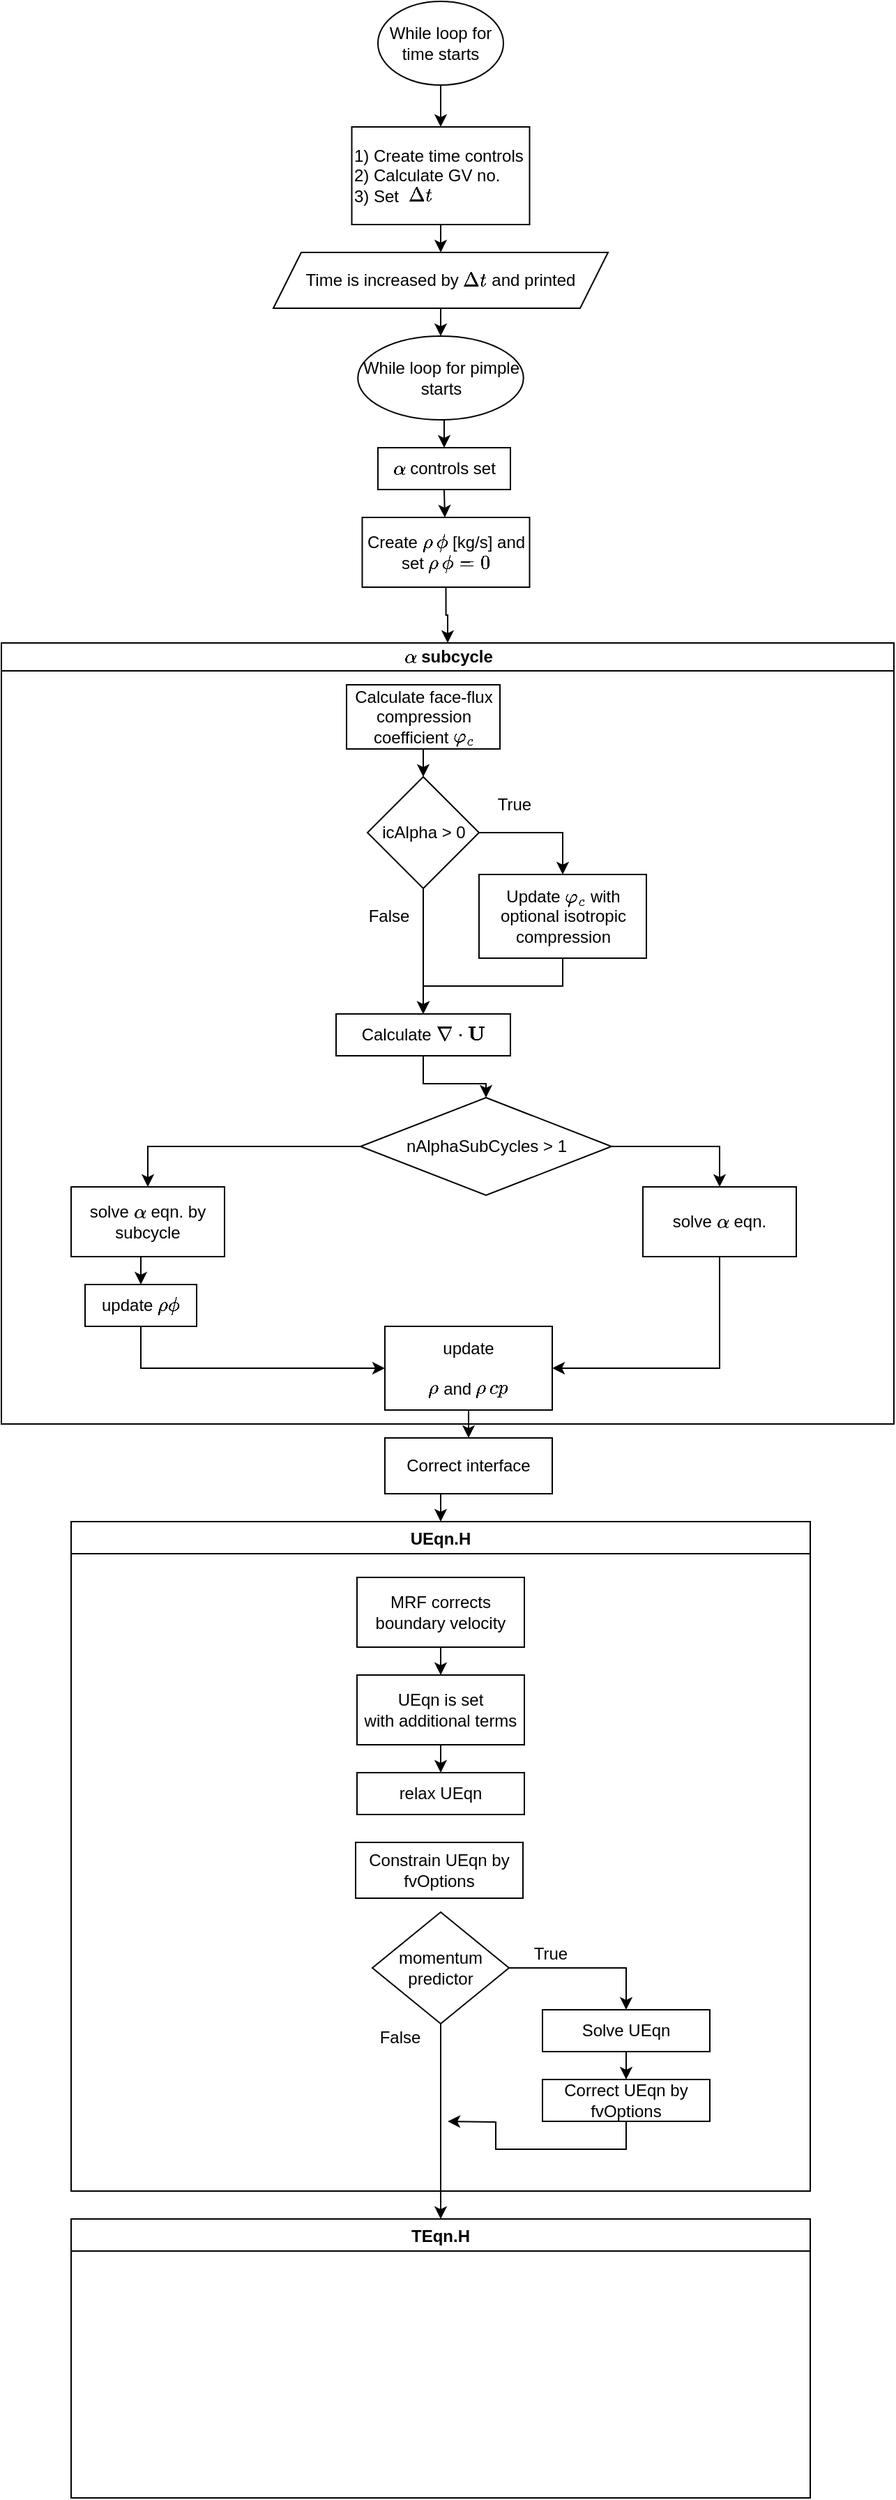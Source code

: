 <mxfile version="14.3.0" type="device"><diagram id="Rym5N9LAGHmapoCSd85f" name="Page-1"><mxGraphModel dx="1483" dy="800" grid="1" gridSize="10" guides="1" tooltips="1" connect="1" arrows="1" fold="1" page="1" pageScale="1" pageWidth="850" pageHeight="10000" math="1" shadow="0"><root><mxCell id="0"/><mxCell id="1" parent="0"/><mxCell id="AACT0-iEWtSOSLSEupFS-4" style="edgeStyle=orthogonalEdgeStyle;rounded=0;orthogonalLoop=1;jettySize=auto;html=1;exitX=0.5;exitY=1;exitDx=0;exitDy=0;entryX=0.5;entryY=0;entryDx=0;entryDy=0;" parent="1" source="AACT0-iEWtSOSLSEupFS-1" target="AACT0-iEWtSOSLSEupFS-2" edge="1"><mxGeometry relative="1" as="geometry"/></mxCell><mxCell id="AACT0-iEWtSOSLSEupFS-1" value="While loop for time starts" style="ellipse;whiteSpace=wrap;html=1;" parent="1" vertex="1"><mxGeometry x="360" y="20" width="90" height="60" as="geometry"/></mxCell><mxCell id="AACT0-iEWtSOSLSEupFS-7" style="edgeStyle=orthogonalEdgeStyle;rounded=0;orthogonalLoop=1;jettySize=auto;html=1;exitX=0.5;exitY=1;exitDx=0;exitDy=0;entryX=0.5;entryY=0;entryDx=0;entryDy=0;" parent="1" source="AACT0-iEWtSOSLSEupFS-2" target="AACT0-iEWtSOSLSEupFS-5" edge="1"><mxGeometry relative="1" as="geometry"/></mxCell><mxCell id="AACT0-iEWtSOSLSEupFS-2" value="&lt;div align=&quot;left&quot;&gt;1) Create time controls&lt;/div&gt;&lt;div align=&quot;left&quot;&gt;2) Calculate GV no.&lt;/div&gt;&lt;div align=&quot;left&quot;&gt;3) Set&amp;nbsp; `\Delta t`&lt;br&gt;&lt;/div&gt;" style="rounded=0;whiteSpace=wrap;html=1;align=left;" parent="1" vertex="1"><mxGeometry x="341.25" y="110" width="127.5" height="70" as="geometry"/></mxCell><mxCell id="AACT0-iEWtSOSLSEupFS-10" style="edgeStyle=orthogonalEdgeStyle;rounded=0;orthogonalLoop=1;jettySize=auto;html=1;exitX=0.5;exitY=1;exitDx=0;exitDy=0;entryX=0.5;entryY=0;entryDx=0;entryDy=0;" parent="1" source="AACT0-iEWtSOSLSEupFS-5" target="AACT0-iEWtSOSLSEupFS-8" edge="1"><mxGeometry relative="1" as="geometry"/></mxCell><mxCell id="AACT0-iEWtSOSLSEupFS-5" value="Time is increased by `\Delta t` and printed" style="shape=parallelogram;perimeter=parallelogramPerimeter;whiteSpace=wrap;html=1;fixedSize=1;" parent="1" vertex="1"><mxGeometry x="285" y="200" width="240" height="40" as="geometry"/></mxCell><mxCell id="AACT0-iEWtSOSLSEupFS-15" style="edgeStyle=orthogonalEdgeStyle;rounded=0;orthogonalLoop=1;jettySize=auto;html=1;exitX=0.5;exitY=1;exitDx=0;exitDy=0;entryX=0.5;entryY=0;entryDx=0;entryDy=0;" parent="1" source="AACT0-iEWtSOSLSEupFS-8" target="AACT0-iEWtSOSLSEupFS-11" edge="1"><mxGeometry relative="1" as="geometry"/></mxCell><mxCell id="AACT0-iEWtSOSLSEupFS-8" value="While loop for pimple starts" style="ellipse;whiteSpace=wrap;html=1;" parent="1" vertex="1"><mxGeometry x="345.63" y="260" width="118.75" height="60" as="geometry"/></mxCell><mxCell id="AACT0-iEWtSOSLSEupFS-18" style="edgeStyle=orthogonalEdgeStyle;rounded=0;orthogonalLoop=1;jettySize=auto;html=1;exitX=0.5;exitY=1;exitDx=0;exitDy=0;" parent="1" source="AACT0-iEWtSOSLSEupFS-11" edge="1"><mxGeometry relative="1" as="geometry"><mxPoint x="408" y="390" as="targetPoint"/></mxGeometry></mxCell><mxCell id="AACT0-iEWtSOSLSEupFS-11" value="`\alpha` controls set" style="rounded=0;whiteSpace=wrap;html=1;" parent="1" vertex="1"><mxGeometry x="360" y="340" width="95" height="30" as="geometry"/></mxCell><mxCell id="AACT0-iEWtSOSLSEupFS-38" style="edgeStyle=orthogonalEdgeStyle;rounded=0;orthogonalLoop=1;jettySize=auto;html=1;exitX=0.5;exitY=1;exitDx=0;exitDy=0;entryX=0.5;entryY=0;entryDx=0;entryDy=0;" parent="1" source="AACT0-iEWtSOSLSEupFS-16" target="AACT0-iEWtSOSLSEupFS-34" edge="1"><mxGeometry relative="1" as="geometry"/></mxCell><mxCell id="AACT0-iEWtSOSLSEupFS-16" value="Create \(\rho\,\phi\) [kg/s] and set \(\rho\,\phi = 0\)" style="rounded=0;whiteSpace=wrap;html=1;" parent="1" vertex="1"><mxGeometry x="348.75" y="390" width="120" height="50" as="geometry"/></mxCell><mxCell id="AACT0-iEWtSOSLSEupFS-34" value="\(\alpha\) subcycle" style="swimlane;html=1;startSize=20;horizontal=1;containerType=tree;" parent="1" vertex="1"><mxGeometry x="90" y="480" width="640" height="560" as="geometry"><mxRectangle x="90" y="480" width="160" height="20" as="alternateBounds"/></mxGeometry></mxCell><mxCell id="AACT0-iEWtSOSLSEupFS-42" style="edgeStyle=orthogonalEdgeStyle;rounded=0;orthogonalLoop=1;jettySize=auto;html=1;exitX=0.5;exitY=1;exitDx=0;exitDy=0;entryX=0.5;entryY=0;entryDx=0;entryDy=0;" parent="AACT0-iEWtSOSLSEupFS-34" source="AACT0-iEWtSOSLSEupFS-20" target="AACT0-iEWtSOSLSEupFS-41" edge="1"><mxGeometry relative="1" as="geometry"/></mxCell><mxCell id="AACT0-iEWtSOSLSEupFS-20" value="Calculate face-flux compression coefficient \(\varphi_c\)" style="whiteSpace=wrap;html=1;" parent="AACT0-iEWtSOSLSEupFS-34" vertex="1"><mxGeometry x="247.5" y="30" width="110" height="46" as="geometry"/></mxCell><mxCell id="AACT0-iEWtSOSLSEupFS-54" style="edgeStyle=orthogonalEdgeStyle;rounded=0;orthogonalLoop=1;jettySize=auto;html=1;exitX=1;exitY=0.5;exitDx=0;exitDy=0;entryX=0.5;entryY=0;entryDx=0;entryDy=0;" parent="AACT0-iEWtSOSLSEupFS-34" source="AACT0-iEWtSOSLSEupFS-41" target="AACT0-iEWtSOSLSEupFS-49" edge="1"><mxGeometry relative="1" as="geometry"/></mxCell><mxCell id="AACT0-iEWtSOSLSEupFS-56" style="edgeStyle=orthogonalEdgeStyle;rounded=0;orthogonalLoop=1;jettySize=auto;html=1;exitX=0.5;exitY=1;exitDx=0;exitDy=0;" parent="AACT0-iEWtSOSLSEupFS-34" source="AACT0-iEWtSOSLSEupFS-41" target="AACT0-iEWtSOSLSEupFS-48" edge="1"><mxGeometry relative="1" as="geometry"/></mxCell><mxCell id="AACT0-iEWtSOSLSEupFS-41" value="icAlpha &amp;gt; 0" style="rhombus;whiteSpace=wrap;html=1;" parent="AACT0-iEWtSOSLSEupFS-34" vertex="1"><mxGeometry x="262.5" y="96" width="80" height="80" as="geometry"/></mxCell><mxCell id="3qTJy4ESTqDtDDObD_JH-3" style="edgeStyle=orthogonalEdgeStyle;rounded=0;orthogonalLoop=1;jettySize=auto;html=1;exitX=0.5;exitY=1;exitDx=0;exitDy=0;entryX=0.5;entryY=0;entryDx=0;entryDy=0;" edge="1" parent="AACT0-iEWtSOSLSEupFS-34" source="AACT0-iEWtSOSLSEupFS-48" target="3qTJy4ESTqDtDDObD_JH-2"><mxGeometry relative="1" as="geometry"/></mxCell><mxCell id="AACT0-iEWtSOSLSEupFS-48" value="Calculate \(\nabla \cdot \mathbf{U}\)" style="rounded=0;whiteSpace=wrap;html=1;" parent="AACT0-iEWtSOSLSEupFS-34" vertex="1"><mxGeometry x="240" y="266" width="125" height="30" as="geometry"/></mxCell><mxCell id="AACT0-iEWtSOSLSEupFS-60" style="edgeStyle=orthogonalEdgeStyle;rounded=0;orthogonalLoop=1;jettySize=auto;html=1;exitX=0.5;exitY=1;exitDx=0;exitDy=0;entryX=0.5;entryY=0;entryDx=0;entryDy=0;" parent="AACT0-iEWtSOSLSEupFS-34" source="AACT0-iEWtSOSLSEupFS-49" target="AACT0-iEWtSOSLSEupFS-48" edge="1"><mxGeometry relative="1" as="geometry"><Array as="points"><mxPoint x="402.5" y="246"/><mxPoint x="302.5" y="246"/></Array></mxGeometry></mxCell><mxCell id="AACT0-iEWtSOSLSEupFS-49" value="Update \(\varphi_c\) with optional isotropic compression" style="rounded=0;whiteSpace=wrap;html=1;" parent="AACT0-iEWtSOSLSEupFS-34" vertex="1"><mxGeometry x="342.5" y="166" width="120" height="60" as="geometry"/></mxCell><mxCell id="AACT0-iEWtSOSLSEupFS-55" value="True" style="text;html=1;strokeColor=none;fillColor=none;align=center;verticalAlign=middle;whiteSpace=wrap;rounded=0;" parent="AACT0-iEWtSOSLSEupFS-34" vertex="1"><mxGeometry x="347.5" y="106" width="40" height="20" as="geometry"/></mxCell><mxCell id="AACT0-iEWtSOSLSEupFS-61" value="False" style="text;html=1;strokeColor=none;fillColor=none;align=center;verticalAlign=middle;whiteSpace=wrap;rounded=0;" parent="AACT0-iEWtSOSLSEupFS-34" vertex="1"><mxGeometry x="257.5" y="186" width="40" height="20" as="geometry"/></mxCell><mxCell id="3qTJy4ESTqDtDDObD_JH-5" style="edgeStyle=orthogonalEdgeStyle;rounded=0;orthogonalLoop=1;jettySize=auto;html=1;exitX=0;exitY=0.5;exitDx=0;exitDy=0;entryX=0.5;entryY=0;entryDx=0;entryDy=0;" edge="1" parent="AACT0-iEWtSOSLSEupFS-34" source="3qTJy4ESTqDtDDObD_JH-2" target="3qTJy4ESTqDtDDObD_JH-4"><mxGeometry relative="1" as="geometry"/></mxCell><mxCell id="3qTJy4ESTqDtDDObD_JH-10" style="edgeStyle=orthogonalEdgeStyle;rounded=0;orthogonalLoop=1;jettySize=auto;html=1;exitX=1;exitY=0.5;exitDx=0;exitDy=0;entryX=0.5;entryY=0;entryDx=0;entryDy=0;" edge="1" parent="AACT0-iEWtSOSLSEupFS-34" source="3qTJy4ESTqDtDDObD_JH-2" target="3qTJy4ESTqDtDDObD_JH-9"><mxGeometry relative="1" as="geometry"/></mxCell><mxCell id="3qTJy4ESTqDtDDObD_JH-2" value="nAlphaSubCycles &amp;gt; 1" style="rhombus;whiteSpace=wrap;html=1;" vertex="1" parent="AACT0-iEWtSOSLSEupFS-34"><mxGeometry x="257.5" y="326" width="180" height="70" as="geometry"/></mxCell><mxCell id="3qTJy4ESTqDtDDObD_JH-7" style="edgeStyle=orthogonalEdgeStyle;rounded=0;orthogonalLoop=1;jettySize=auto;html=1;exitX=0.5;exitY=1;exitDx=0;exitDy=0;entryX=0.5;entryY=0;entryDx=0;entryDy=0;" edge="1" parent="AACT0-iEWtSOSLSEupFS-34" source="3qTJy4ESTqDtDDObD_JH-4" target="3qTJy4ESTqDtDDObD_JH-6"><mxGeometry relative="1" as="geometry"/></mxCell><mxCell id="3qTJy4ESTqDtDDObD_JH-4" value="solve \(\alpha\) eqn. by subcycle" style="rounded=0;whiteSpace=wrap;html=1;" vertex="1" parent="AACT0-iEWtSOSLSEupFS-34"><mxGeometry x="50" y="390" width="110" height="50" as="geometry"/></mxCell><mxCell id="3qTJy4ESTqDtDDObD_JH-12" style="edgeStyle=orthogonalEdgeStyle;rounded=0;orthogonalLoop=1;jettySize=auto;html=1;exitX=0.5;exitY=1;exitDx=0;exitDy=0;entryX=0;entryY=0.5;entryDx=0;entryDy=0;" edge="1" parent="AACT0-iEWtSOSLSEupFS-34" source="3qTJy4ESTqDtDDObD_JH-6" target="3qTJy4ESTqDtDDObD_JH-11"><mxGeometry relative="1" as="geometry"/></mxCell><mxCell id="3qTJy4ESTqDtDDObD_JH-6" value="update \(\rho \phi\)" style="rounded=0;whiteSpace=wrap;html=1;" vertex="1" parent="AACT0-iEWtSOSLSEupFS-34"><mxGeometry x="60" y="460" width="80" height="30" as="geometry"/></mxCell><mxCell id="3qTJy4ESTqDtDDObD_JH-13" style="edgeStyle=orthogonalEdgeStyle;rounded=0;orthogonalLoop=1;jettySize=auto;html=1;exitX=0.5;exitY=1;exitDx=0;exitDy=0;entryX=1;entryY=0.5;entryDx=0;entryDy=0;" edge="1" parent="AACT0-iEWtSOSLSEupFS-34" source="3qTJy4ESTqDtDDObD_JH-9" target="3qTJy4ESTqDtDDObD_JH-11"><mxGeometry relative="1" as="geometry"/></mxCell><mxCell id="3qTJy4ESTqDtDDObD_JH-9" value="solve \(\alpha\) eqn." style="rounded=0;whiteSpace=wrap;html=1;" vertex="1" parent="AACT0-iEWtSOSLSEupFS-34"><mxGeometry x="460" y="390" width="110" height="50" as="geometry"/></mxCell><mxCell id="3qTJy4ESTqDtDDObD_JH-11" value="&lt;div&gt;update&lt;/div&gt;&lt;div&gt;&lt;br&gt;&lt;/div&gt;\(\rho\) and \(\rho\, cp\)" style="rounded=0;whiteSpace=wrap;html=1;" vertex="1" parent="AACT0-iEWtSOSLSEupFS-34"><mxGeometry x="275" y="490" width="120" height="60" as="geometry"/></mxCell><mxCell id="3qTJy4ESTqDtDDObD_JH-35" style="edgeStyle=orthogonalEdgeStyle;rounded=0;orthogonalLoop=1;jettySize=auto;html=1;exitX=0.5;exitY=1;exitDx=0;exitDy=0;entryX=0.5;entryY=0;entryDx=0;entryDy=0;" edge="1" parent="1" source="3qTJy4ESTqDtDDObD_JH-17" target="3qTJy4ESTqDtDDObD_JH-19"><mxGeometry relative="1" as="geometry"/></mxCell><mxCell id="3qTJy4ESTqDtDDObD_JH-17" value="Correct interface" style="rounded=0;whiteSpace=wrap;html=1;" vertex="1" parent="1"><mxGeometry x="365" y="1050" width="120" height="40" as="geometry"/></mxCell><mxCell id="3qTJy4ESTqDtDDObD_JH-18" style="edgeStyle=orthogonalEdgeStyle;rounded=0;orthogonalLoop=1;jettySize=auto;html=1;exitX=0.5;exitY=1;exitDx=0;exitDy=0;" edge="1" parent="1" source="3qTJy4ESTqDtDDObD_JH-11" target="3qTJy4ESTqDtDDObD_JH-17"><mxGeometry relative="1" as="geometry"/></mxCell><mxCell id="3qTJy4ESTqDtDDObD_JH-19" value="UEqn.H" style="swimlane;" vertex="1" parent="1"><mxGeometry x="140" y="1110" width="530" height="480" as="geometry"/></mxCell><mxCell id="3qTJy4ESTqDtDDObD_JH-22" style="edgeStyle=orthogonalEdgeStyle;rounded=0;orthogonalLoop=1;jettySize=auto;html=1;exitX=0.5;exitY=1;exitDx=0;exitDy=0;entryX=0.5;entryY=0;entryDx=0;entryDy=0;" edge="1" parent="3qTJy4ESTqDtDDObD_JH-19" source="3qTJy4ESTqDtDDObD_JH-20" target="3qTJy4ESTqDtDDObD_JH-21"><mxGeometry relative="1" as="geometry"/></mxCell><mxCell id="3qTJy4ESTqDtDDObD_JH-20" value="MRF corrects boundary velocity" style="rounded=0;whiteSpace=wrap;html=1;" vertex="1" parent="3qTJy4ESTqDtDDObD_JH-19"><mxGeometry x="205" y="40" width="120" height="50" as="geometry"/></mxCell><mxCell id="3qTJy4ESTqDtDDObD_JH-24" style="edgeStyle=orthogonalEdgeStyle;rounded=0;orthogonalLoop=1;jettySize=auto;html=1;exitX=0.5;exitY=1;exitDx=0;exitDy=0;entryX=0.5;entryY=0;entryDx=0;entryDy=0;" edge="1" parent="3qTJy4ESTqDtDDObD_JH-19" source="3qTJy4ESTqDtDDObD_JH-21" target="3qTJy4ESTqDtDDObD_JH-23"><mxGeometry relative="1" as="geometry"/></mxCell><mxCell id="3qTJy4ESTqDtDDObD_JH-21" value="&lt;div&gt;UEqn is set&lt;/div&gt;&lt;div&gt;with additional terms&lt;br&gt;&lt;/div&gt;" style="rounded=0;whiteSpace=wrap;html=1;" vertex="1" parent="3qTJy4ESTqDtDDObD_JH-19"><mxGeometry x="205" y="110" width="120" height="50" as="geometry"/></mxCell><mxCell id="3qTJy4ESTqDtDDObD_JH-23" value="relax UEqn" style="rounded=0;whiteSpace=wrap;html=1;" vertex="1" parent="3qTJy4ESTqDtDDObD_JH-19"><mxGeometry x="205" y="180" width="120" height="30" as="geometry"/></mxCell><mxCell id="3qTJy4ESTqDtDDObD_JH-25" value="Constrain UEqn by fvOptions" style="rounded=0;whiteSpace=wrap;html=1;" vertex="1" parent="3qTJy4ESTqDtDDObD_JH-19"><mxGeometry x="204" y="230" width="120" height="40" as="geometry"/></mxCell><mxCell id="3qTJy4ESTqDtDDObD_JH-28" style="edgeStyle=orthogonalEdgeStyle;rounded=0;orthogonalLoop=1;jettySize=auto;html=1;exitX=1;exitY=0.5;exitDx=0;exitDy=0;entryX=0.5;entryY=0;entryDx=0;entryDy=0;" edge="1" parent="3qTJy4ESTqDtDDObD_JH-19" source="3qTJy4ESTqDtDDObD_JH-26" target="3qTJy4ESTqDtDDObD_JH-27"><mxGeometry relative="1" as="geometry"/></mxCell><mxCell id="3qTJy4ESTqDtDDObD_JH-26" value="momentum predictor" style="rhombus;whiteSpace=wrap;html=1;" vertex="1" parent="3qTJy4ESTqDtDDObD_JH-19"><mxGeometry x="216" y="280" width="98" height="80" as="geometry"/></mxCell><mxCell id="3qTJy4ESTqDtDDObD_JH-31" style="edgeStyle=orthogonalEdgeStyle;rounded=0;orthogonalLoop=1;jettySize=auto;html=1;exitX=0.5;exitY=1;exitDx=0;exitDy=0;entryX=0.5;entryY=0;entryDx=0;entryDy=0;" edge="1" parent="3qTJy4ESTqDtDDObD_JH-19" source="3qTJy4ESTqDtDDObD_JH-27" target="3qTJy4ESTqDtDDObD_JH-30"><mxGeometry relative="1" as="geometry"/></mxCell><mxCell id="3qTJy4ESTqDtDDObD_JH-27" value="Solve UEqn" style="rounded=0;whiteSpace=wrap;html=1;" vertex="1" parent="3qTJy4ESTqDtDDObD_JH-19"><mxGeometry x="338" y="350" width="120" height="30" as="geometry"/></mxCell><mxCell id="3qTJy4ESTqDtDDObD_JH-29" value="True" style="text;html=1;strokeColor=none;fillColor=none;align=center;verticalAlign=middle;whiteSpace=wrap;rounded=0;" vertex="1" parent="3qTJy4ESTqDtDDObD_JH-19"><mxGeometry x="324" y="300" width="40" height="20" as="geometry"/></mxCell><mxCell id="3qTJy4ESTqDtDDObD_JH-30" value="Correct UEqn by fvOptions" style="rounded=0;whiteSpace=wrap;html=1;" vertex="1" parent="3qTJy4ESTqDtDDObD_JH-19"><mxGeometry x="338" y="400" width="120" height="30" as="geometry"/></mxCell><mxCell id="3qTJy4ESTqDtDDObD_JH-42" value="False" style="text;html=1;strokeColor=none;fillColor=none;align=center;verticalAlign=middle;whiteSpace=wrap;rounded=0;" vertex="1" parent="3qTJy4ESTqDtDDObD_JH-19"><mxGeometry x="216" y="360" width="40" height="20" as="geometry"/></mxCell><mxCell id="3qTJy4ESTqDtDDObD_JH-32" value="TEqn.H" style="swimlane;" vertex="1" parent="1"><mxGeometry x="140" y="1610" width="530" height="200" as="geometry"/></mxCell><mxCell id="3qTJy4ESTqDtDDObD_JH-40" style="edgeStyle=orthogonalEdgeStyle;rounded=0;orthogonalLoop=1;jettySize=auto;html=1;exitX=0.5;exitY=1;exitDx=0;exitDy=0;entryX=0.5;entryY=0;entryDx=0;entryDy=0;" edge="1" parent="1" source="3qTJy4ESTqDtDDObD_JH-26" target="3qTJy4ESTqDtDDObD_JH-32"><mxGeometry relative="1" as="geometry"/></mxCell><mxCell id="3qTJy4ESTqDtDDObD_JH-41" style="edgeStyle=orthogonalEdgeStyle;rounded=0;orthogonalLoop=1;jettySize=auto;html=1;exitX=0.5;exitY=1;exitDx=0;exitDy=0;" edge="1" parent="1" source="3qTJy4ESTqDtDDObD_JH-30"><mxGeometry relative="1" as="geometry"><mxPoint x="410" y="1540" as="targetPoint"/></mxGeometry></mxCell></root></mxGraphModel></diagram></mxfile>
